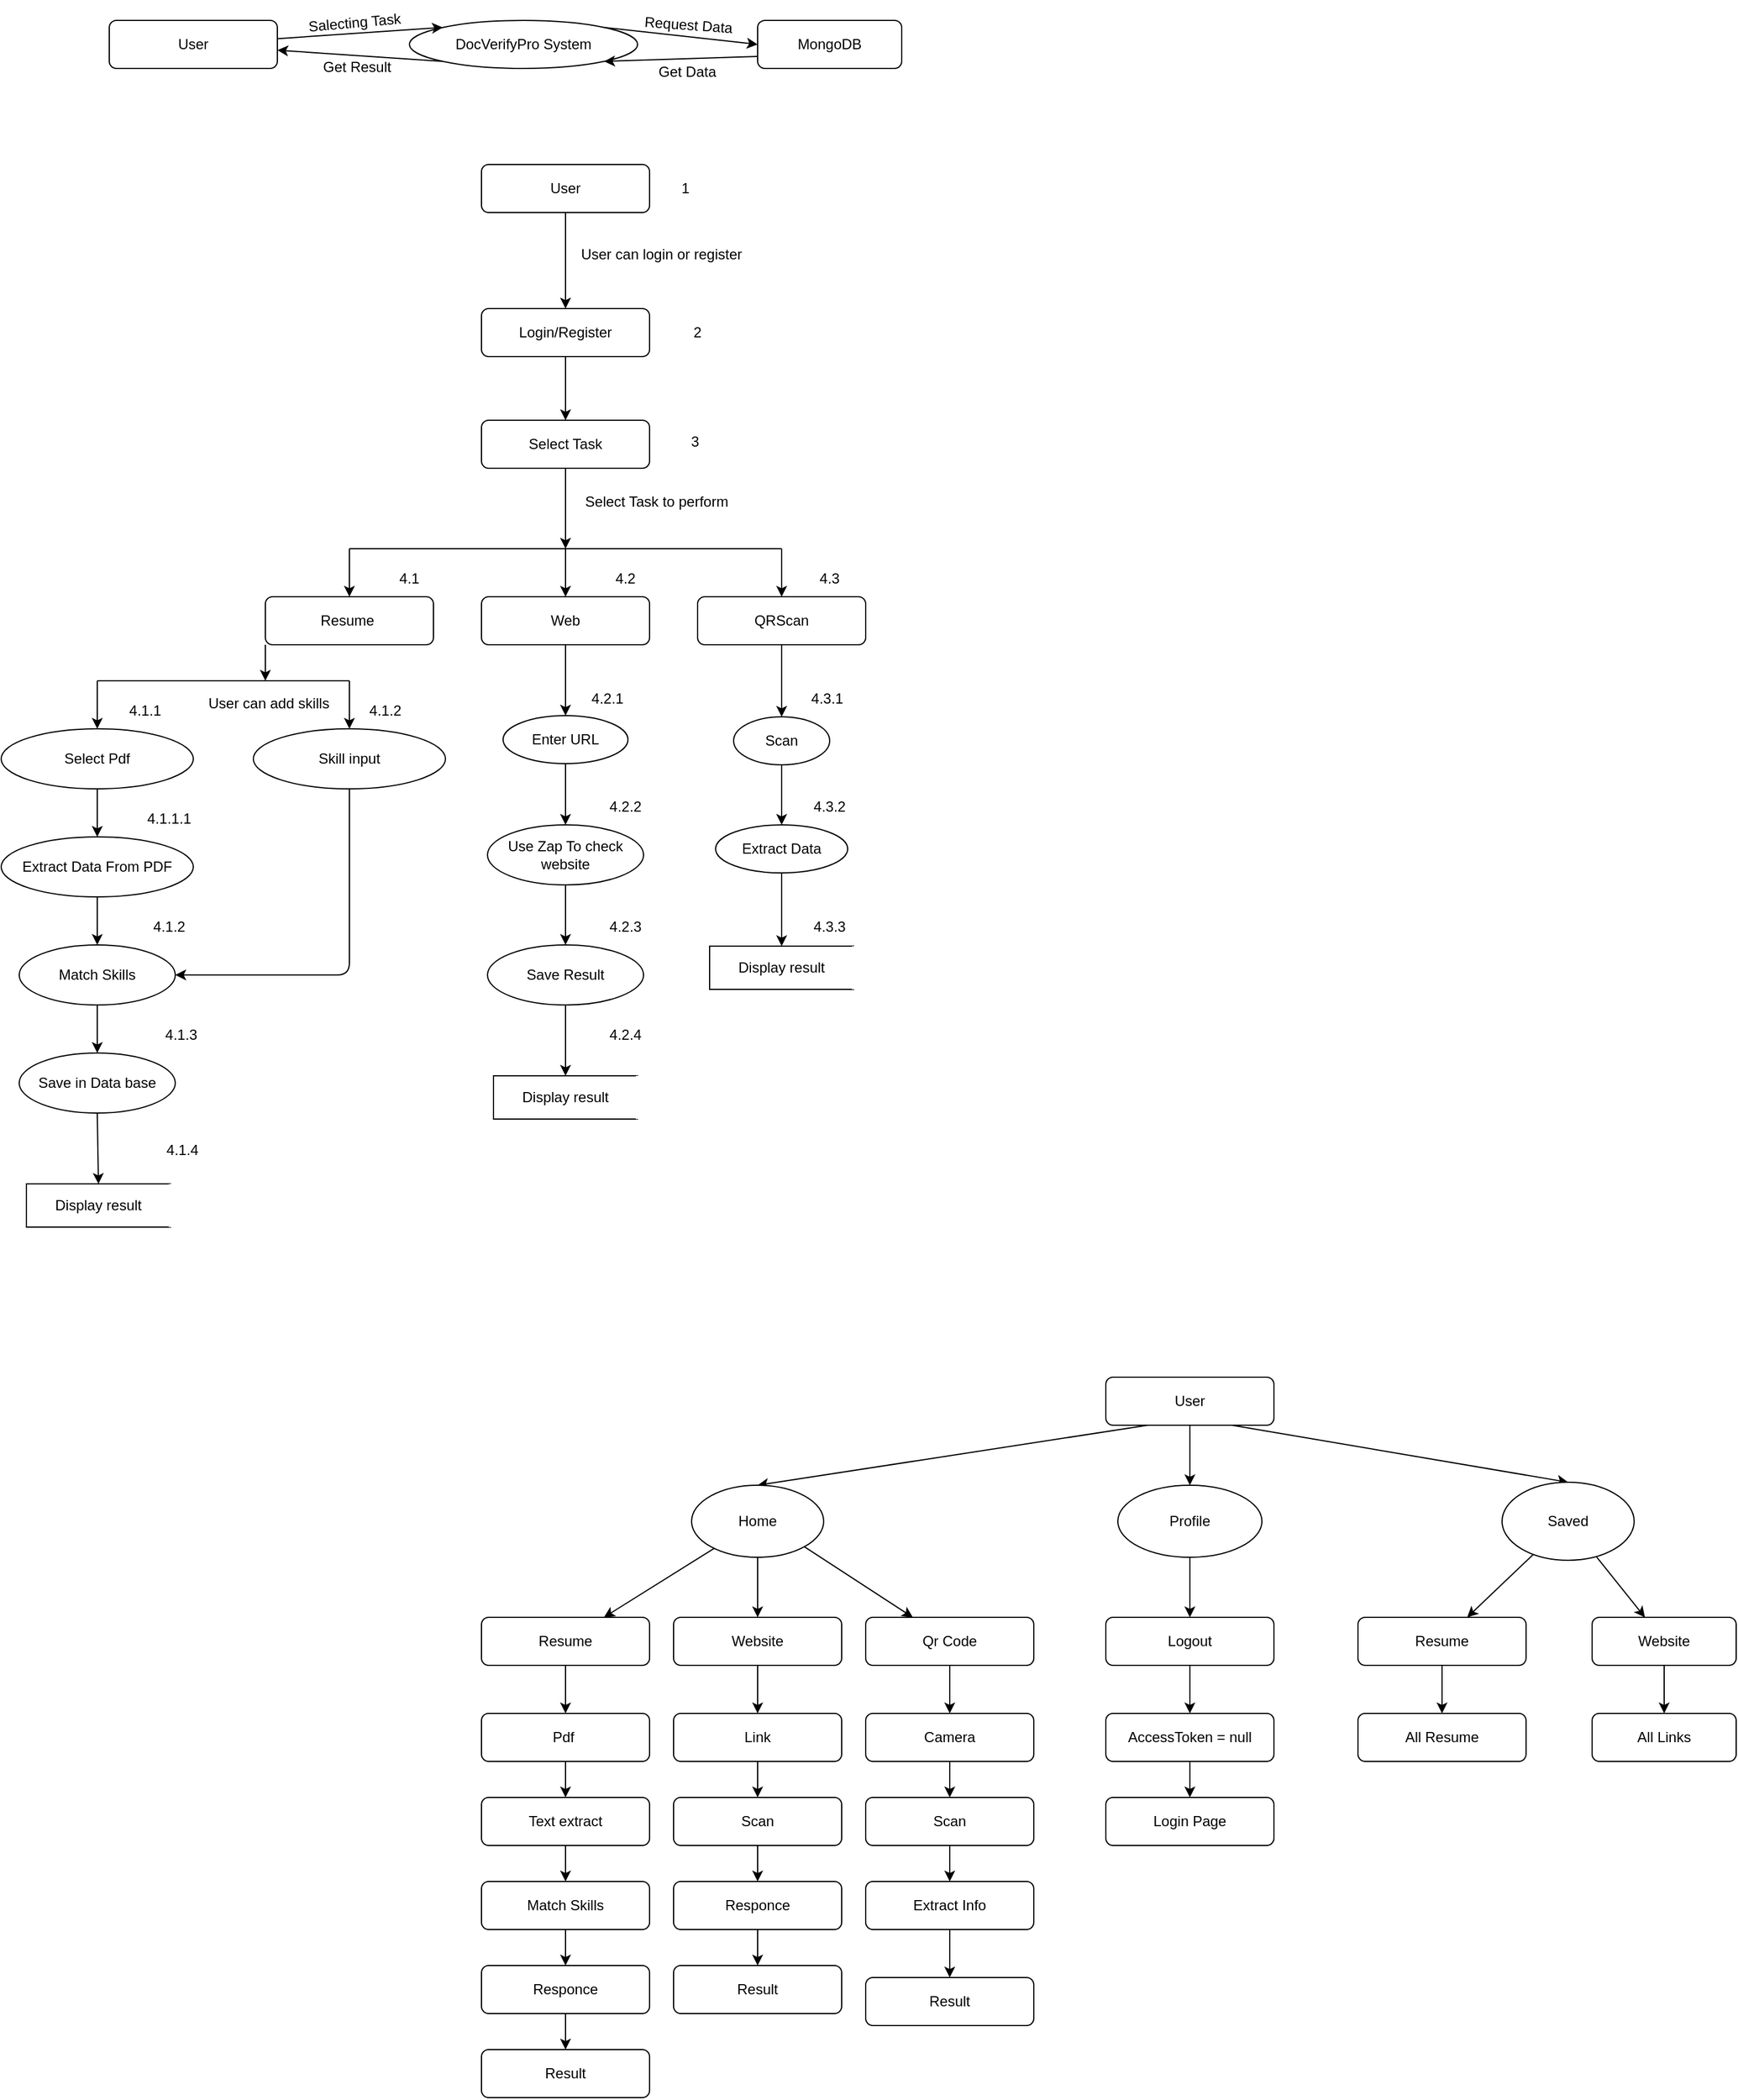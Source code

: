 <mxfile>
    <diagram id="rbiXSjlfoxICydGyb6rr" name="Page-1">
        <mxGraphModel dx="1309" dy="947" grid="0" gridSize="10" guides="0" tooltips="1" connect="1" arrows="1" fold="1" page="1" pageScale="1" pageWidth="1654" pageHeight="2336" background="#ffffff" math="0" shadow="0">
            <root>
                <mxCell id="0"/>
                <mxCell id="1" parent="0"/>
                <mxCell id="47" value="" style="edgeStyle=none;html=1;entryX=0.5;entryY=0;entryDx=0;entryDy=0;exitX=0.25;exitY=1;exitDx=0;exitDy=0;rounded=1;" parent="1" source="45" target="91" edge="1">
                    <mxGeometry relative="1" as="geometry">
                        <mxPoint x="720" y="1310" as="targetPoint"/>
                    </mxGeometry>
                </mxCell>
                <mxCell id="83" value="" style="edgeStyle=none;html=1;entryX=0.5;entryY=0;entryDx=0;entryDy=0;exitX=0.5;exitY=1;exitDx=0;exitDy=0;rounded=1;" parent="1" source="45" target="92" edge="1">
                    <mxGeometry relative="1" as="geometry">
                        <mxPoint x="970" y="1310" as="targetPoint"/>
                    </mxGeometry>
                </mxCell>
                <mxCell id="94" style="edgeStyle=none;html=1;exitX=0.75;exitY=1;exitDx=0;exitDy=0;entryX=0.5;entryY=0;entryDx=0;entryDy=0;rounded=1;" parent="1" source="45" target="93" edge="1">
                    <mxGeometry relative="1" as="geometry"/>
                </mxCell>
                <mxCell id="45" value="User" style="rounded=1;whiteSpace=wrap;html=1;" parent="1" vertex="1">
                    <mxGeometry x="950" y="1210" width="140" height="40" as="geometry"/>
                </mxCell>
                <mxCell id="49" value="" style="edgeStyle=none;html=1;rounded=1;" parent="1" source="91" target="48" edge="1">
                    <mxGeometry relative="1" as="geometry"/>
                </mxCell>
                <mxCell id="53" value="" style="edgeStyle=none;html=1;exitX=0.5;exitY=1;exitDx=0;exitDy=0;rounded=1;" parent="1" source="91" target="52" edge="1">
                    <mxGeometry relative="1" as="geometry"/>
                </mxCell>
                <mxCell id="55" value="" style="edgeStyle=none;html=1;exitX=1;exitY=1;exitDx=0;exitDy=0;rounded=1;" parent="1" source="91" target="54" edge="1">
                    <mxGeometry relative="1" as="geometry"/>
                </mxCell>
                <mxCell id="57" value="" style="edgeStyle=none;html=1;rounded=1;" parent="1" source="48" target="56" edge="1">
                    <mxGeometry relative="1" as="geometry"/>
                </mxCell>
                <mxCell id="48" value="Resume" style="rounded=1;whiteSpace=wrap;html=1;" parent="1" vertex="1">
                    <mxGeometry x="430" y="1410" width="140" height="40" as="geometry"/>
                </mxCell>
                <mxCell id="67" value="" style="edgeStyle=none;html=1;rounded=1;" parent="1" source="52" target="66" edge="1">
                    <mxGeometry relative="1" as="geometry"/>
                </mxCell>
                <mxCell id="52" value="Website" style="rounded=1;whiteSpace=wrap;html=1;" parent="1" vertex="1">
                    <mxGeometry x="590" y="1410" width="140" height="40" as="geometry"/>
                </mxCell>
                <mxCell id="75" value="" style="edgeStyle=none;html=1;rounded=1;" parent="1" source="54" target="74" edge="1">
                    <mxGeometry relative="1" as="geometry"/>
                </mxCell>
                <mxCell id="54" value="Qr Code" style="rounded=1;whiteSpace=wrap;html=1;" parent="1" vertex="1">
                    <mxGeometry x="750" y="1410" width="140" height="40" as="geometry"/>
                </mxCell>
                <mxCell id="59" value="" style="edgeStyle=none;html=1;rounded=1;" parent="1" source="56" target="58" edge="1">
                    <mxGeometry relative="1" as="geometry"/>
                </mxCell>
                <mxCell id="56" value="Pdf&amp;nbsp;" style="rounded=1;whiteSpace=wrap;html=1;" parent="1" vertex="1">
                    <mxGeometry x="430" y="1490" width="140" height="40" as="geometry"/>
                </mxCell>
                <mxCell id="61" value="" style="edgeStyle=none;html=1;rounded=1;" parent="1" source="58" target="60" edge="1">
                    <mxGeometry relative="1" as="geometry"/>
                </mxCell>
                <mxCell id="58" value="Text extract" style="rounded=1;whiteSpace=wrap;html=1;" parent="1" vertex="1">
                    <mxGeometry x="430" y="1560" width="140" height="40" as="geometry"/>
                </mxCell>
                <mxCell id="63" value="" style="edgeStyle=none;html=1;rounded=1;" parent="1" source="60" target="62" edge="1">
                    <mxGeometry relative="1" as="geometry"/>
                </mxCell>
                <mxCell id="60" value="Match Skills" style="rounded=1;whiteSpace=wrap;html=1;" parent="1" vertex="1">
                    <mxGeometry x="430" y="1630" width="140" height="40" as="geometry"/>
                </mxCell>
                <mxCell id="65" value="" style="edgeStyle=none;html=1;rounded=1;" parent="1" source="62" target="64" edge="1">
                    <mxGeometry relative="1" as="geometry"/>
                </mxCell>
                <mxCell id="62" value="Responce" style="rounded=1;whiteSpace=wrap;html=1;" parent="1" vertex="1">
                    <mxGeometry x="430" y="1700" width="140" height="40" as="geometry"/>
                </mxCell>
                <mxCell id="64" value="Result" style="rounded=1;whiteSpace=wrap;html=1;" parent="1" vertex="1">
                    <mxGeometry x="430" y="1770" width="140" height="40" as="geometry"/>
                </mxCell>
                <mxCell id="69" value="" style="edgeStyle=none;html=1;rounded=1;" parent="1" source="66" target="68" edge="1">
                    <mxGeometry relative="1" as="geometry"/>
                </mxCell>
                <mxCell id="66" value="Link" style="rounded=1;whiteSpace=wrap;html=1;" parent="1" vertex="1">
                    <mxGeometry x="590" y="1490" width="140" height="40" as="geometry"/>
                </mxCell>
                <mxCell id="71" value="" style="edgeStyle=none;html=1;rounded=1;" parent="1" source="68" target="70" edge="1">
                    <mxGeometry relative="1" as="geometry"/>
                </mxCell>
                <mxCell id="68" value="Scan" style="rounded=1;whiteSpace=wrap;html=1;" parent="1" vertex="1">
                    <mxGeometry x="590" y="1560" width="140" height="40" as="geometry"/>
                </mxCell>
                <mxCell id="73" value="" style="edgeStyle=none;html=1;rounded=1;" parent="1" source="70" target="72" edge="1">
                    <mxGeometry relative="1" as="geometry"/>
                </mxCell>
                <mxCell id="70" value="Responce" style="rounded=1;whiteSpace=wrap;html=1;" parent="1" vertex="1">
                    <mxGeometry x="590" y="1630" width="140" height="40" as="geometry"/>
                </mxCell>
                <mxCell id="72" value="Result" style="rounded=1;whiteSpace=wrap;html=1;" parent="1" vertex="1">
                    <mxGeometry x="590" y="1700" width="140" height="40" as="geometry"/>
                </mxCell>
                <mxCell id="77" value="" style="edgeStyle=none;html=1;rounded=1;" parent="1" source="74" target="76" edge="1">
                    <mxGeometry relative="1" as="geometry"/>
                </mxCell>
                <mxCell id="74" value="Camera" style="rounded=1;whiteSpace=wrap;html=1;" parent="1" vertex="1">
                    <mxGeometry x="750" y="1490" width="140" height="40" as="geometry"/>
                </mxCell>
                <mxCell id="79" value="" style="edgeStyle=none;html=1;rounded=1;" parent="1" source="76" target="78" edge="1">
                    <mxGeometry relative="1" as="geometry"/>
                </mxCell>
                <mxCell id="76" value="Scan" style="rounded=1;whiteSpace=wrap;html=1;" parent="1" vertex="1">
                    <mxGeometry x="750" y="1560" width="140" height="40" as="geometry"/>
                </mxCell>
                <mxCell id="81" value="" style="edgeStyle=none;html=1;rounded=1;" parent="1" source="78" target="80" edge="1">
                    <mxGeometry relative="1" as="geometry"/>
                </mxCell>
                <mxCell id="78" value="Extract Info" style="rounded=1;whiteSpace=wrap;html=1;" parent="1" vertex="1">
                    <mxGeometry x="750" y="1630" width="140" height="40" as="geometry"/>
                </mxCell>
                <mxCell id="80" value="Result" style="rounded=1;whiteSpace=wrap;html=1;" parent="1" vertex="1">
                    <mxGeometry x="750" y="1710" width="140" height="40" as="geometry"/>
                </mxCell>
                <mxCell id="86" value="" style="edgeStyle=none;html=1;exitX=0.5;exitY=1;exitDx=0;exitDy=0;rounded=1;" parent="1" source="92" target="85" edge="1">
                    <mxGeometry relative="1" as="geometry">
                        <mxPoint x="1020" y="1350" as="sourcePoint"/>
                    </mxGeometry>
                </mxCell>
                <mxCell id="88" value="" style="edgeStyle=none;html=1;rounded=1;" parent="1" source="85" target="87" edge="1">
                    <mxGeometry relative="1" as="geometry"/>
                </mxCell>
                <mxCell id="85" value="Logout" style="rounded=1;whiteSpace=wrap;html=1;" parent="1" vertex="1">
                    <mxGeometry x="950" y="1410" width="140" height="40" as="geometry"/>
                </mxCell>
                <mxCell id="90" value="" style="edgeStyle=none;html=1;rounded=1;" parent="1" source="87" target="89" edge="1">
                    <mxGeometry relative="1" as="geometry"/>
                </mxCell>
                <mxCell id="87" value="AccessToken = null" style="rounded=1;whiteSpace=wrap;html=1;" parent="1" vertex="1">
                    <mxGeometry x="950" y="1490" width="140" height="40" as="geometry"/>
                </mxCell>
                <mxCell id="89" value="Login Page" style="rounded=1;whiteSpace=wrap;html=1;" parent="1" vertex="1">
                    <mxGeometry x="950" y="1560" width="140" height="40" as="geometry"/>
                </mxCell>
                <mxCell id="91" value="Home" style="ellipse;whiteSpace=wrap;html=1;rounded=1;" parent="1" vertex="1">
                    <mxGeometry x="605" y="1300" width="110" height="60" as="geometry"/>
                </mxCell>
                <mxCell id="92" value="Profile" style="ellipse;whiteSpace=wrap;html=1;rounded=1;" parent="1" vertex="1">
                    <mxGeometry x="960" y="1300" width="120" height="60" as="geometry"/>
                </mxCell>
                <mxCell id="96" value="" style="edgeStyle=none;html=1;rounded=1;" parent="1" source="93" target="95" edge="1">
                    <mxGeometry relative="1" as="geometry"/>
                </mxCell>
                <mxCell id="100" value="" style="edgeStyle=none;html=1;rounded=1;" parent="1" source="93" target="99" edge="1">
                    <mxGeometry relative="1" as="geometry"/>
                </mxCell>
                <mxCell id="93" value="Saved" style="ellipse;whiteSpace=wrap;html=1;rounded=1;" parent="1" vertex="1">
                    <mxGeometry x="1280" y="1297.5" width="110" height="65" as="geometry"/>
                </mxCell>
                <mxCell id="98" value="" style="edgeStyle=none;html=1;rounded=1;" parent="1" source="95" target="97" edge="1">
                    <mxGeometry relative="1" as="geometry"/>
                </mxCell>
                <mxCell id="95" value="Resume" style="whiteSpace=wrap;html=1;rounded=1;" parent="1" vertex="1">
                    <mxGeometry x="1160" y="1410" width="140" height="40" as="geometry"/>
                </mxCell>
                <mxCell id="97" value="All Resume" style="whiteSpace=wrap;html=1;rounded=1;" parent="1" vertex="1">
                    <mxGeometry x="1160" y="1490" width="140" height="40" as="geometry"/>
                </mxCell>
                <mxCell id="102" style="edgeStyle=none;html=1;exitX=0.5;exitY=1;exitDx=0;exitDy=0;entryX=0.5;entryY=0;entryDx=0;entryDy=0;rounded=1;" parent="1" source="99" target="101" edge="1">
                    <mxGeometry relative="1" as="geometry"/>
                </mxCell>
                <mxCell id="99" value="Website" style="whiteSpace=wrap;html=1;rounded=1;" parent="1" vertex="1">
                    <mxGeometry x="1355" y="1410" width="120" height="40" as="geometry"/>
                </mxCell>
                <mxCell id="101" value="All Links" style="whiteSpace=wrap;html=1;rounded=1;" parent="1" vertex="1">
                    <mxGeometry x="1355" y="1490" width="120" height="40" as="geometry"/>
                </mxCell>
                <mxCell id="105" value="" style="edgeStyle=none;html=1;entryX=0;entryY=0;entryDx=0;entryDy=0;rounded=1;strokeColor=#000000;" edge="1" parent="1" source="103" target="104">
                    <mxGeometry relative="1" as="geometry"/>
                </mxCell>
                <mxCell id="103" value="User" style="rounded=1;whiteSpace=wrap;html=1;fontColor=#000000;fillColor=none;strokeColor=#000000;" vertex="1" parent="1">
                    <mxGeometry x="120" y="80" width="140" height="40" as="geometry"/>
                </mxCell>
                <mxCell id="107" style="edgeStyle=none;html=1;exitX=1;exitY=0;exitDx=0;exitDy=0;entryX=0;entryY=0.5;entryDx=0;entryDy=0;rounded=1;strokeColor=#000000;" edge="1" parent="1" source="104" target="106">
                    <mxGeometry relative="1" as="geometry"/>
                </mxCell>
                <mxCell id="109" style="edgeStyle=none;html=1;exitX=0;exitY=1;exitDx=0;exitDy=0;rounded=1;strokeColor=#000000;" edge="1" parent="1" source="104" target="103">
                    <mxGeometry relative="1" as="geometry"/>
                </mxCell>
                <mxCell id="104" value="DocVerifyPro System" style="ellipse;whiteSpace=wrap;html=1;rounded=1;fontColor=#000000;fillColor=none;strokeColor=#000000;" vertex="1" parent="1">
                    <mxGeometry x="370" y="80" width="190" height="40" as="geometry"/>
                </mxCell>
                <mxCell id="108" style="edgeStyle=none;html=1;exitX=0;exitY=0.75;exitDx=0;exitDy=0;entryX=1;entryY=1;entryDx=0;entryDy=0;rounded=1;strokeColor=#000000;" edge="1" parent="1" source="106" target="104">
                    <mxGeometry relative="1" as="geometry"/>
                </mxCell>
                <mxCell id="106" value="MongoDB" style="whiteSpace=wrap;html=1;rounded=1;fontColor=#000000;fillColor=none;strokeColor=#000000;" vertex="1" parent="1">
                    <mxGeometry x="660" y="80" width="120" height="40" as="geometry"/>
                </mxCell>
                <mxCell id="112" value="" style="edgeStyle=none;html=1;rounded=1;strokeColor=#000000;" edge="1" parent="1" source="110" target="111">
                    <mxGeometry relative="1" as="geometry"/>
                </mxCell>
                <mxCell id="110" value="User" style="rounded=1;whiteSpace=wrap;html=1;fillColor=none;gradientColor=none;fillStyle=auto;strokeColor=#000000;fontColor=#000000;" vertex="1" parent="1">
                    <mxGeometry x="430" y="200" width="140" height="40" as="geometry"/>
                </mxCell>
                <mxCell id="114" value="" style="edgeStyle=none;html=1;rounded=1;strokeColor=#000000;" edge="1" parent="1" source="111" target="113">
                    <mxGeometry relative="1" as="geometry"/>
                </mxCell>
                <mxCell id="111" value="Login/Register" style="rounded=1;whiteSpace=wrap;html=1;fontColor=#000000;fillColor=none;strokeColor=#000000;" vertex="1" parent="1">
                    <mxGeometry x="430" y="320" width="140" height="40" as="geometry"/>
                </mxCell>
                <mxCell id="119" style="edgeStyle=none;html=1;exitX=0.5;exitY=1;exitDx=0;exitDy=0;rounded=1;strokeColor=#000000;" edge="1" parent="1" source="113">
                    <mxGeometry relative="1" as="geometry">
                        <mxPoint x="500" y="520" as="targetPoint"/>
                    </mxGeometry>
                </mxCell>
                <mxCell id="113" value="Select Task" style="rounded=1;whiteSpace=wrap;html=1;fillColor=none;strokeColor=#000000;fontColor=#000000;" vertex="1" parent="1">
                    <mxGeometry x="430" y="413" width="140" height="40" as="geometry"/>
                </mxCell>
                <mxCell id="115" value="1" style="text;strokeColor=none;align=center;fillColor=none;html=1;verticalAlign=middle;whiteSpace=wrap;rounded=1;fontColor=#000000;" vertex="1" parent="1">
                    <mxGeometry x="570" y="205" width="60" height="30" as="geometry"/>
                </mxCell>
                <mxCell id="116" value="User can login or register" style="text;html=1;align=center;verticalAlign=middle;whiteSpace=wrap;rounded=0;shadow=0;glass=0;fontColor=#000000;" vertex="1" parent="1">
                    <mxGeometry x="510" y="260" width="140" height="30" as="geometry"/>
                </mxCell>
                <mxCell id="117" value="2" style="text;strokeColor=none;align=center;fillColor=none;html=1;verticalAlign=middle;whiteSpace=wrap;rounded=1;fontColor=#000000;" vertex="1" parent="1">
                    <mxGeometry x="580" y="325" width="60" height="30" as="geometry"/>
                </mxCell>
                <mxCell id="127" value="" style="edgeStyle=none;html=1;rounded=1;strokeColor=#000000;fontColor=#000000;" edge="1" parent="1" target="126">
                    <mxGeometry relative="1" as="geometry">
                        <mxPoint x="110" y="630" as="sourcePoint"/>
                    </mxGeometry>
                </mxCell>
                <mxCell id="118" value="Resume&amp;nbsp;" style="rounded=1;whiteSpace=wrap;html=1;fontColor=#000000;strokeColor=#000000;fillColor=none;" vertex="1" parent="1">
                    <mxGeometry x="250" y="560" width="140" height="40" as="geometry"/>
                </mxCell>
                <mxCell id="120" value="" style="endArrow=none;html=1;rounded=1;strokeColor=#000000;" edge="1" parent="1">
                    <mxGeometry width="50" height="50" relative="1" as="geometry">
                        <mxPoint x="320" y="520" as="sourcePoint"/>
                        <mxPoint x="680" y="520" as="targetPoint"/>
                        <Array as="points"/>
                    </mxGeometry>
                </mxCell>
                <mxCell id="121" value="" style="endArrow=classic;html=1;entryX=0.5;entryY=0;entryDx=0;entryDy=0;rounded=1;strokeColor=#000000;" edge="1" parent="1" target="118">
                    <mxGeometry width="50" height="50" relative="1" as="geometry">
                        <mxPoint x="320" y="520" as="sourcePoint"/>
                        <mxPoint x="630" y="450" as="targetPoint"/>
                    </mxGeometry>
                </mxCell>
                <mxCell id="133" value="" style="edgeStyle=none;html=1;rounded=1;strokeColor=#000000;fontColor=#000000;" edge="1" parent="1" source="122" target="132">
                    <mxGeometry relative="1" as="geometry"/>
                </mxCell>
                <mxCell id="122" value="Web" style="rounded=1;whiteSpace=wrap;html=1;strokeColor=#000000;fillColor=none;fontColor=#000000;" vertex="1" parent="1">
                    <mxGeometry x="430" y="560" width="140" height="40" as="geometry"/>
                </mxCell>
                <mxCell id="137" value="" style="edgeStyle=none;html=1;rounded=1;strokeColor=#000000;fontColor=#000000;" edge="1" parent="1" source="123" target="136">
                    <mxGeometry relative="1" as="geometry"/>
                </mxCell>
                <mxCell id="123" value="QRScan" style="rounded=1;whiteSpace=wrap;html=1;strokeColor=#000000;fillColor=none;fontColor=#000000;" vertex="1" parent="1">
                    <mxGeometry x="610" y="560" width="140" height="40" as="geometry"/>
                </mxCell>
                <mxCell id="124" value="" style="endArrow=classic;html=1;entryX=0.5;entryY=0;entryDx=0;entryDy=0;rounded=1;strokeColor=#000000;" edge="1" parent="1" target="123">
                    <mxGeometry width="50" height="50" relative="1" as="geometry">
                        <mxPoint x="680" y="520" as="sourcePoint"/>
                        <mxPoint x="630" y="450" as="targetPoint"/>
                    </mxGeometry>
                </mxCell>
                <mxCell id="125" value="" style="endArrow=classic;html=1;entryX=0.5;entryY=0;entryDx=0;entryDy=0;rounded=1;strokeColor=#000000;" edge="1" parent="1" target="122">
                    <mxGeometry width="50" height="50" relative="1" as="geometry">
                        <mxPoint x="500" y="520" as="sourcePoint"/>
                        <mxPoint x="630" y="450" as="targetPoint"/>
                    </mxGeometry>
                </mxCell>
                <mxCell id="143" value="" style="edgeStyle=none;html=1;entryX=0.5;entryY=0;entryDx=0;entryDy=0;rounded=1;strokeColor=#000000;" edge="1" parent="1" source="126" target="149">
                    <mxGeometry relative="1" as="geometry">
                        <mxPoint x="110" y="760" as="targetPoint"/>
                    </mxGeometry>
                </mxCell>
                <mxCell id="126" value="Select Pdf" style="ellipse;whiteSpace=wrap;html=1;rounded=1;fontColor=#000000;strokeColor=#000000;fillColor=none;" vertex="1" parent="1">
                    <mxGeometry x="30" y="670" width="160" height="50" as="geometry"/>
                </mxCell>
                <mxCell id="128" value="3" style="text;strokeColor=none;align=center;fillColor=none;html=1;verticalAlign=middle;whiteSpace=wrap;rounded=1;fontColor=#000000;" vertex="1" parent="1">
                    <mxGeometry x="578" y="416" width="60" height="30" as="geometry"/>
                </mxCell>
                <mxCell id="129" value="4.1" style="text;strokeColor=none;align=center;fillColor=none;html=1;verticalAlign=middle;whiteSpace=wrap;rounded=1;fontColor=#000000;" vertex="1" parent="1">
                    <mxGeometry x="340" y="530" width="60" height="30" as="geometry"/>
                </mxCell>
                <mxCell id="130" value="4.2" style="text;strokeColor=none;align=center;fillColor=none;html=1;verticalAlign=middle;whiteSpace=wrap;rounded=1;fontColor=#000000;" vertex="1" parent="1">
                    <mxGeometry x="520" y="530" width="60" height="30" as="geometry"/>
                </mxCell>
                <mxCell id="131" value="4.3" style="text;strokeColor=none;align=center;fillColor=none;html=1;verticalAlign=middle;whiteSpace=wrap;rounded=1;fontColor=#000000;" vertex="1" parent="1">
                    <mxGeometry x="690" y="530" width="60" height="30" as="geometry"/>
                </mxCell>
                <mxCell id="152" value="" style="edgeStyle=none;html=1;rounded=1;strokeColor=#000000;" edge="1" parent="1" source="132" target="151">
                    <mxGeometry relative="1" as="geometry"/>
                </mxCell>
                <mxCell id="132" value="Enter URL" style="ellipse;whiteSpace=wrap;html=1;rounded=1;fontColor=#000000;strokeColor=#000000;fillColor=none;" vertex="1" parent="1">
                    <mxGeometry x="448" y="659" width="104" height="40" as="geometry"/>
                </mxCell>
                <mxCell id="156" value="" style="edgeStyle=none;html=1;rounded=1;strokeColor=#000000;" edge="1" parent="1" source="136" target="155">
                    <mxGeometry relative="1" as="geometry"/>
                </mxCell>
                <mxCell id="136" value="Scan" style="ellipse;whiteSpace=wrap;html=1;rounded=1;fontColor=#000000;strokeColor=#000000;fillColor=none;" vertex="1" parent="1">
                    <mxGeometry x="640" y="660" width="80" height="40" as="geometry"/>
                </mxCell>
                <mxCell id="146" style="edgeStyle=none;html=1;exitX=0.5;exitY=1;exitDx=0;exitDy=0;entryX=1;entryY=0.5;entryDx=0;entryDy=0;rounded=1;strokeColor=#000000;" edge="1" parent="1" source="138" target="144">
                    <mxGeometry relative="1" as="geometry">
                        <mxPoint x="320" y="860" as="targetPoint"/>
                        <Array as="points">
                            <mxPoint x="320" y="875"/>
                        </Array>
                    </mxGeometry>
                </mxCell>
                <mxCell id="138" value="Skill input" style="ellipse;whiteSpace=wrap;html=1;rounded=1;fontColor=#000000;strokeColor=#000000;fillColor=none;" vertex="1" parent="1">
                    <mxGeometry x="240" y="670" width="160" height="50" as="geometry"/>
                </mxCell>
                <mxCell id="139" value="" style="endArrow=none;html=1;rounded=1;strokeColor=#000000;fontColor=#000000;" edge="1" parent="1">
                    <mxGeometry width="50" height="50" relative="1" as="geometry">
                        <mxPoint x="110" y="630" as="sourcePoint"/>
                        <mxPoint x="320" y="630" as="targetPoint"/>
                        <Array as="points"/>
                    </mxGeometry>
                </mxCell>
                <mxCell id="140" value="" style="edgeStyle=none;html=1;entryX=0.5;entryY=0;entryDx=0;entryDy=0;rounded=1;strokeColor=#000000;" edge="1" parent="1" target="138">
                    <mxGeometry relative="1" as="geometry">
                        <mxPoint x="320" y="630" as="sourcePoint"/>
                        <mxPoint x="120" y="680" as="targetPoint"/>
                    </mxGeometry>
                </mxCell>
                <mxCell id="141" value="" style="edgeStyle=none;html=1;exitX=0;exitY=1;exitDx=0;exitDy=0;rounded=1;strokeColor=#000000;fontColor=#000000;" edge="1" parent="1" source="118">
                    <mxGeometry relative="1" as="geometry">
                        <mxPoint x="130" y="650" as="sourcePoint"/>
                        <mxPoint x="250" y="630" as="targetPoint"/>
                    </mxGeometry>
                </mxCell>
                <mxCell id="145" value="" style="edgeStyle=none;html=1;exitX=0.5;exitY=1;exitDx=0;exitDy=0;rounded=1;strokeColor=#000000;" edge="1" parent="1" source="149" target="144">
                    <mxGeometry relative="1" as="geometry">
                        <mxPoint x="111.176" y="800" as="sourcePoint"/>
                    </mxGeometry>
                </mxCell>
                <mxCell id="148" value="" style="edgeStyle=none;html=1;rounded=1;strokeColor=#000000;" edge="1" parent="1" source="144" target="147">
                    <mxGeometry relative="1" as="geometry"/>
                </mxCell>
                <mxCell id="144" value="Match Skills" style="ellipse;whiteSpace=wrap;html=1;rounded=1;fontColor=#000000;strokeColor=#000000;fillColor=none;" vertex="1" parent="1">
                    <mxGeometry x="45" y="850" width="130" height="50" as="geometry"/>
                </mxCell>
                <mxCell id="174" style="edgeStyle=none;html=1;exitX=0.5;exitY=1;exitDx=0;exitDy=0;entryX=0.5;entryY=0;entryDx=0;entryDy=0;rounded=1;strokeColor=#000000;" edge="1" parent="1" source="147" target="184">
                    <mxGeometry relative="1" as="geometry">
                        <mxPoint x="110.5" y="1047.5" as="targetPoint"/>
                    </mxGeometry>
                </mxCell>
                <mxCell id="147" value="Save in Data base" style="ellipse;whiteSpace=wrap;html=1;rounded=1;fontColor=#000000;strokeColor=#000000;fillColor=none;" vertex="1" parent="1">
                    <mxGeometry x="45" y="940" width="130" height="50" as="geometry"/>
                </mxCell>
                <mxCell id="149" value="Extract Data From PDF" style="ellipse;whiteSpace=wrap;html=1;rounded=1;fontColor=#000000;strokeColor=#000000;fillColor=none;" vertex="1" parent="1">
                    <mxGeometry x="30" y="760" width="160" height="50" as="geometry"/>
                </mxCell>
                <mxCell id="154" value="" style="edgeStyle=none;html=1;rounded=1;strokeColor=#000000;" edge="1" parent="1" source="151" target="153">
                    <mxGeometry relative="1" as="geometry"/>
                </mxCell>
                <mxCell id="151" value="Use Zap To check website" style="ellipse;whiteSpace=wrap;html=1;rounded=1;fontColor=#000000;strokeColor=#000000;fillColor=none;" vertex="1" parent="1">
                    <mxGeometry x="435" y="750" width="130" height="50" as="geometry"/>
                </mxCell>
                <mxCell id="160" value="" style="edgeStyle=none;html=1;rounded=1;strokeColor=#000000;entryX=0.5;entryY=0;entryDx=0;entryDy=0;" edge="1" parent="1" source="153" target="186">
                    <mxGeometry relative="1" as="geometry">
                        <mxPoint x="500" y="940" as="targetPoint"/>
                    </mxGeometry>
                </mxCell>
                <mxCell id="153" value="Save Result" style="ellipse;whiteSpace=wrap;html=1;rounded=1;fontColor=#000000;strokeColor=#000000;fillColor=none;" vertex="1" parent="1">
                    <mxGeometry x="435" y="850" width="130" height="50" as="geometry"/>
                </mxCell>
                <mxCell id="158" value="" style="edgeStyle=none;html=1;rounded=1;strokeColor=#000000;entryX=0.5;entryY=0;entryDx=0;entryDy=0;" edge="1" parent="1" source="155" target="188">
                    <mxGeometry relative="1" as="geometry">
                        <mxPoint x="680" y="850" as="targetPoint"/>
                    </mxGeometry>
                </mxCell>
                <mxCell id="155" value="Extract Data" style="ellipse;whiteSpace=wrap;html=1;rounded=1;fontColor=#000000;strokeColor=#000000;fillColor=none;" vertex="1" parent="1">
                    <mxGeometry x="625" y="750" width="110" height="40" as="geometry"/>
                </mxCell>
                <mxCell id="161" value="4.1.1" style="text;strokeColor=none;align=center;fillColor=none;html=1;verticalAlign=middle;whiteSpace=wrap;rounded=1;fontColor=#000000;" vertex="1" parent="1">
                    <mxGeometry x="120" y="640" width="60" height="30" as="geometry"/>
                </mxCell>
                <mxCell id="162" value="4.1.2" style="text;strokeColor=none;align=center;fillColor=none;html=1;verticalAlign=middle;whiteSpace=wrap;rounded=1;fontColor=#000000;" vertex="1" parent="1">
                    <mxGeometry x="320" y="640" width="60" height="30" as="geometry"/>
                </mxCell>
                <mxCell id="163" value="4.2.1" style="text;strokeColor=none;align=center;fillColor=none;html=1;verticalAlign=middle;whiteSpace=wrap;rounded=1;fontColor=#000000;" vertex="1" parent="1">
                    <mxGeometry x="505" y="630" width="60" height="30" as="geometry"/>
                </mxCell>
                <mxCell id="164" value="4.3.1" style="text;strokeColor=none;align=center;fillColor=none;html=1;verticalAlign=middle;whiteSpace=wrap;rounded=1;fontColor=#000000;" vertex="1" parent="1">
                    <mxGeometry x="688" y="630" width="60" height="30" as="geometry"/>
                </mxCell>
                <mxCell id="165" value="4.1.1.1" style="text;strokeColor=none;align=center;fillColor=none;html=1;verticalAlign=middle;whiteSpace=wrap;rounded=1;fontColor=#000000;" vertex="1" parent="1">
                    <mxGeometry x="140" y="730" width="60" height="30" as="geometry"/>
                </mxCell>
                <mxCell id="166" value="4.1.2" style="text;strokeColor=none;align=center;fillColor=none;html=1;verticalAlign=middle;whiteSpace=wrap;rounded=1;fontColor=#000000;" vertex="1" parent="1">
                    <mxGeometry x="140" y="820" width="60" height="30" as="geometry"/>
                </mxCell>
                <mxCell id="167" value="4.1.3" style="text;strokeColor=none;align=center;fillColor=none;html=1;verticalAlign=middle;whiteSpace=wrap;rounded=1;fontColor=#000000;" vertex="1" parent="1">
                    <mxGeometry x="150" y="910" width="60" height="30" as="geometry"/>
                </mxCell>
                <mxCell id="168" value="4.2.2" style="text;strokeColor=none;align=center;fillColor=none;html=1;verticalAlign=middle;whiteSpace=wrap;rounded=1;fontColor=#000000;" vertex="1" parent="1">
                    <mxGeometry x="520" y="720" width="60" height="30" as="geometry"/>
                </mxCell>
                <mxCell id="169" value="4.2.3" style="text;strokeColor=none;align=center;fillColor=none;html=1;verticalAlign=middle;whiteSpace=wrap;rounded=1;fontColor=#000000;" vertex="1" parent="1">
                    <mxGeometry x="520" y="820" width="60" height="30" as="geometry"/>
                </mxCell>
                <mxCell id="170" value="4.2.4" style="text;strokeColor=none;align=center;fillColor=none;html=1;verticalAlign=middle;whiteSpace=wrap;rounded=1;fontColor=#000000;" vertex="1" parent="1">
                    <mxGeometry x="520" y="910" width="60" height="30" as="geometry"/>
                </mxCell>
                <mxCell id="171" value="4.3.2" style="text;strokeColor=none;align=center;fillColor=none;html=1;verticalAlign=middle;whiteSpace=wrap;rounded=1;fontColor=#000000;" vertex="1" parent="1">
                    <mxGeometry x="690" y="720" width="60" height="30" as="geometry"/>
                </mxCell>
                <mxCell id="172" value="4.3.3" style="text;strokeColor=none;align=center;fillColor=none;html=1;verticalAlign=middle;whiteSpace=wrap;rounded=1;fontColor=#000000;" vertex="1" parent="1">
                    <mxGeometry x="690" y="820" width="60" height="30" as="geometry"/>
                </mxCell>
                <mxCell id="175" value="4.1.4" style="text;strokeColor=none;align=center;fillColor=none;html=1;verticalAlign=middle;whiteSpace=wrap;rounded=1;fontColor=#000000;" vertex="1" parent="1">
                    <mxGeometry x="151" y="1006" width="60" height="30" as="geometry"/>
                </mxCell>
                <mxCell id="176" value="Salecting Task" style="text;strokeColor=none;align=center;fillColor=none;html=1;verticalAlign=middle;whiteSpace=wrap;rounded=0;shadow=0;glass=0;sketch=0;fillStyle=auto;fontColor=#000000;rotation=-5;" vertex="1" parent="1">
                    <mxGeometry x="284" y="67" width="81" height="30" as="geometry"/>
                </mxCell>
                <mxCell id="177" value="Get Result" style="text;strokeColor=none;align=center;fillColor=none;html=1;verticalAlign=middle;whiteSpace=wrap;rounded=0;shadow=0;glass=0;sketch=0;fillStyle=auto;fontColor=#000000;rotation=0;" vertex="1" parent="1">
                    <mxGeometry x="286" y="104" width="81" height="30" as="geometry"/>
                </mxCell>
                <mxCell id="178" value="Get Data" style="text;strokeColor=none;align=center;fillColor=none;html=1;verticalAlign=middle;whiteSpace=wrap;rounded=0;shadow=0;glass=0;sketch=0;fillStyle=auto;fontColor=#000000;rotation=0;" vertex="1" parent="1">
                    <mxGeometry x="561" y="108" width="81" height="30" as="geometry"/>
                </mxCell>
                <mxCell id="179" value="Request Data" style="text;strokeColor=none;align=center;fillColor=none;html=1;verticalAlign=middle;whiteSpace=wrap;rounded=0;shadow=0;glass=0;sketch=0;fillStyle=auto;fontColor=#000000;rotation=4;" vertex="1" parent="1">
                    <mxGeometry x="562" y="69" width="81" height="30" as="geometry"/>
                </mxCell>
                <mxCell id="180" value="Select Task to perform" style="text;html=1;align=center;verticalAlign=middle;whiteSpace=wrap;rounded=0;shadow=0;glass=0;fontColor=#000000;" vertex="1" parent="1">
                    <mxGeometry x="506" y="466" width="140" height="30" as="geometry"/>
                </mxCell>
                <mxCell id="181" value="User can add skills" style="text;html=1;align=center;verticalAlign=middle;whiteSpace=wrap;rounded=0;shadow=0;glass=0;fontColor=#000000;" vertex="1" parent="1">
                    <mxGeometry x="183" y="634" width="140" height="30" as="geometry"/>
                </mxCell>
                <mxCell id="184" value="Display result" style="rounded=0;whiteSpace=wrap;html=1;shadow=0;glass=0;sketch=0;fillStyle=auto;strokeColor=#000000;fontColor=#000000;fillColor=none;gradientColor=none;" vertex="1" parent="1">
                    <mxGeometry x="51" y="1049" width="120" height="36" as="geometry"/>
                </mxCell>
                <mxCell id="185" value="" style="endArrow=none;html=1;strokeColor=#FFFFFF;fontColor=#000000;entryX=1;entryY=0;entryDx=0;entryDy=0;exitX=1;exitY=1;exitDx=0;exitDy=0;strokeWidth=3;" edge="1" parent="1" source="184" target="184">
                    <mxGeometry width="50" height="50" relative="1" as="geometry">
                        <mxPoint x="159" y="1108" as="sourcePoint"/>
                        <mxPoint x="209" y="1058" as="targetPoint"/>
                    </mxGeometry>
                </mxCell>
                <mxCell id="186" value="Display result" style="rounded=0;whiteSpace=wrap;html=1;shadow=0;glass=0;sketch=0;fillStyle=auto;strokeColor=#000000;fontColor=#000000;fillColor=none;gradientColor=none;" vertex="1" parent="1">
                    <mxGeometry x="440" y="959" width="120" height="36" as="geometry"/>
                </mxCell>
                <mxCell id="187" value="" style="endArrow=none;html=1;strokeColor=#FFFFFF;fontColor=#000000;entryX=1;entryY=0;entryDx=0;entryDy=0;exitX=1;exitY=1;exitDx=0;exitDy=0;strokeWidth=3;" edge="1" parent="1" source="186" target="186">
                    <mxGeometry width="50" height="50" relative="1" as="geometry">
                        <mxPoint x="549" y="1082" as="sourcePoint"/>
                        <mxPoint x="599" y="1032" as="targetPoint"/>
                    </mxGeometry>
                </mxCell>
                <mxCell id="188" value="Display result" style="rounded=0;whiteSpace=wrap;html=1;shadow=0;glass=0;sketch=0;fillStyle=auto;strokeColor=#000000;fontColor=#000000;fillColor=none;gradientColor=none;" vertex="1" parent="1">
                    <mxGeometry x="620" y="851" width="120" height="36" as="geometry"/>
                </mxCell>
                <mxCell id="189" value="" style="endArrow=none;html=1;strokeColor=#FFFFFF;fontColor=#000000;entryX=1;entryY=0;entryDx=0;entryDy=0;exitX=1;exitY=1;exitDx=0;exitDy=0;strokeWidth=3;" edge="1" parent="1" source="188" target="188">
                    <mxGeometry width="50" height="50" relative="1" as="geometry">
                        <mxPoint x="755" y="1040" as="sourcePoint"/>
                        <mxPoint x="805" y="990" as="targetPoint"/>
                    </mxGeometry>
                </mxCell>
            </root>
        </mxGraphModel>
    </diagram>
</mxfile>